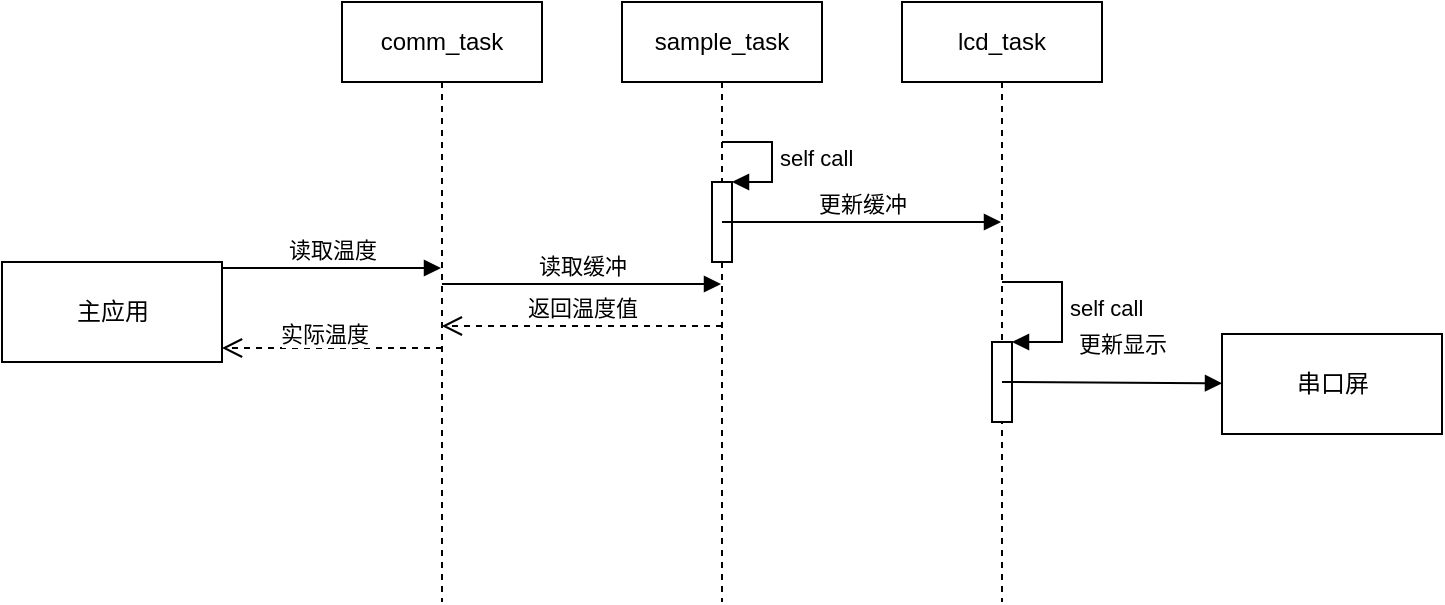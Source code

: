 <mxfile version="17.2.0" type="github">
  <diagram id="ZPi6PnsJlYef4sc59RtU" name="Page-1">
    <mxGraphModel dx="1209" dy="685" grid="1" gridSize="10" guides="1" tooltips="1" connect="1" arrows="1" fold="1" page="1" pageScale="1" pageWidth="827" pageHeight="1169" math="0" shadow="0">
      <root>
        <mxCell id="0" />
        <mxCell id="1" parent="0" />
        <mxCell id="qCND2gYvkLu-E-dVGQEu-2" value="comm_task" style="shape=umlLifeline;perimeter=lifelinePerimeter;whiteSpace=wrap;html=1;container=1;collapsible=0;recursiveResize=0;outlineConnect=0;" vertex="1" parent="1">
          <mxGeometry x="200" y="600" width="100" height="300" as="geometry" />
        </mxCell>
        <mxCell id="qCND2gYvkLu-E-dVGQEu-22" value="读取缓冲" style="html=1;verticalAlign=bottom;endArrow=block;rounded=0;" edge="1" parent="qCND2gYvkLu-E-dVGQEu-2">
          <mxGeometry width="80" relative="1" as="geometry">
            <mxPoint x="50" y="141" as="sourcePoint" />
            <mxPoint x="189.5" y="141" as="targetPoint" />
          </mxGeometry>
        </mxCell>
        <mxCell id="qCND2gYvkLu-E-dVGQEu-3" value="sample_task" style="shape=umlLifeline;perimeter=lifelinePerimeter;whiteSpace=wrap;html=1;container=1;collapsible=0;recursiveResize=0;outlineConnect=0;" vertex="1" parent="1">
          <mxGeometry x="340" y="600" width="100" height="300" as="geometry" />
        </mxCell>
        <mxCell id="qCND2gYvkLu-E-dVGQEu-17" value="" style="html=1;points=[];perimeter=orthogonalPerimeter;" vertex="1" parent="qCND2gYvkLu-E-dVGQEu-3">
          <mxGeometry x="45" y="90" width="10" height="40" as="geometry" />
        </mxCell>
        <mxCell id="qCND2gYvkLu-E-dVGQEu-18" value="self call" style="edgeStyle=orthogonalEdgeStyle;html=1;align=left;spacingLeft=2;endArrow=block;rounded=0;entryX=1;entryY=0;" edge="1" target="qCND2gYvkLu-E-dVGQEu-17" parent="qCND2gYvkLu-E-dVGQEu-3">
          <mxGeometry relative="1" as="geometry">
            <mxPoint x="50" y="70" as="sourcePoint" />
            <Array as="points">
              <mxPoint x="75" y="70" />
            </Array>
          </mxGeometry>
        </mxCell>
        <mxCell id="qCND2gYvkLu-E-dVGQEu-4" value="lcd_task" style="shape=umlLifeline;perimeter=lifelinePerimeter;whiteSpace=wrap;html=1;container=1;collapsible=0;recursiveResize=0;outlineConnect=0;" vertex="1" parent="1">
          <mxGeometry x="480" y="600" width="100" height="300" as="geometry" />
        </mxCell>
        <mxCell id="qCND2gYvkLu-E-dVGQEu-6" value="" style="html=1;points=[];perimeter=orthogonalPerimeter;" vertex="1" parent="qCND2gYvkLu-E-dVGQEu-4">
          <mxGeometry x="45" y="170" width="10" height="40" as="geometry" />
        </mxCell>
        <mxCell id="qCND2gYvkLu-E-dVGQEu-7" value="self call" style="edgeStyle=orthogonalEdgeStyle;html=1;align=left;spacingLeft=2;endArrow=block;rounded=0;entryX=1;entryY=0;" edge="1" target="qCND2gYvkLu-E-dVGQEu-6" parent="qCND2gYvkLu-E-dVGQEu-4">
          <mxGeometry relative="1" as="geometry">
            <mxPoint x="50" y="140" as="sourcePoint" />
            <Array as="points">
              <mxPoint x="80" y="140" />
            </Array>
          </mxGeometry>
        </mxCell>
        <mxCell id="qCND2gYvkLu-E-dVGQEu-8" value="更新显示" style="html=1;verticalAlign=bottom;endArrow=block;rounded=0;" edge="1" parent="qCND2gYvkLu-E-dVGQEu-4" target="qCND2gYvkLu-E-dVGQEu-5">
          <mxGeometry x="0.09" y="10" width="80" relative="1" as="geometry">
            <mxPoint x="50" y="190" as="sourcePoint" />
            <mxPoint x="130" y="190" as="targetPoint" />
            <mxPoint as="offset" />
          </mxGeometry>
        </mxCell>
        <mxCell id="qCND2gYvkLu-E-dVGQEu-5" value="串口屏" style="html=1;" vertex="1" parent="1">
          <mxGeometry x="640" y="766" width="110" height="50" as="geometry" />
        </mxCell>
        <mxCell id="qCND2gYvkLu-E-dVGQEu-19" value="更新缓冲" style="html=1;verticalAlign=bottom;endArrow=block;rounded=0;" edge="1" parent="1" target="qCND2gYvkLu-E-dVGQEu-4">
          <mxGeometry width="80" relative="1" as="geometry">
            <mxPoint x="390" y="710" as="sourcePoint" />
            <mxPoint x="470" y="710" as="targetPoint" />
          </mxGeometry>
        </mxCell>
        <mxCell id="qCND2gYvkLu-E-dVGQEu-20" value="主应用" style="html=1;" vertex="1" parent="1">
          <mxGeometry x="30" y="730" width="110" height="50" as="geometry" />
        </mxCell>
        <mxCell id="qCND2gYvkLu-E-dVGQEu-21" value="读取温度" style="html=1;verticalAlign=bottom;endArrow=block;rounded=0;" edge="1" parent="1">
          <mxGeometry width="80" relative="1" as="geometry">
            <mxPoint x="140" y="733" as="sourcePoint" />
            <mxPoint x="249.5" y="733" as="targetPoint" />
          </mxGeometry>
        </mxCell>
        <mxCell id="qCND2gYvkLu-E-dVGQEu-23" value="返回温度值" style="html=1;verticalAlign=bottom;endArrow=open;dashed=1;endSize=8;rounded=0;" edge="1" parent="1">
          <mxGeometry x="-0.001" relative="1" as="geometry">
            <mxPoint x="390" y="762" as="sourcePoint" />
            <mxPoint x="249.929" y="762" as="targetPoint" />
            <mxPoint as="offset" />
          </mxGeometry>
        </mxCell>
        <mxCell id="qCND2gYvkLu-E-dVGQEu-25" value="" style="html=1;verticalAlign=bottom;endArrow=open;dashed=1;endSize=8;rounded=0;entryX=1;entryY=1;entryDx=0;entryDy=0;" edge="1" parent="1">
          <mxGeometry relative="1" as="geometry">
            <mxPoint x="250" y="773" as="sourcePoint" />
            <mxPoint x="140" y="773" as="targetPoint" />
          </mxGeometry>
        </mxCell>
        <mxCell id="qCND2gYvkLu-E-dVGQEu-26" value="实际温度" style="edgeLabel;html=1;align=center;verticalAlign=middle;resizable=0;points=[];" vertex="1" connectable="0" parent="qCND2gYvkLu-E-dVGQEu-25">
          <mxGeometry x="0.268" y="-3" relative="1" as="geometry">
            <mxPoint x="10" y="-4" as="offset" />
          </mxGeometry>
        </mxCell>
      </root>
    </mxGraphModel>
  </diagram>
</mxfile>
